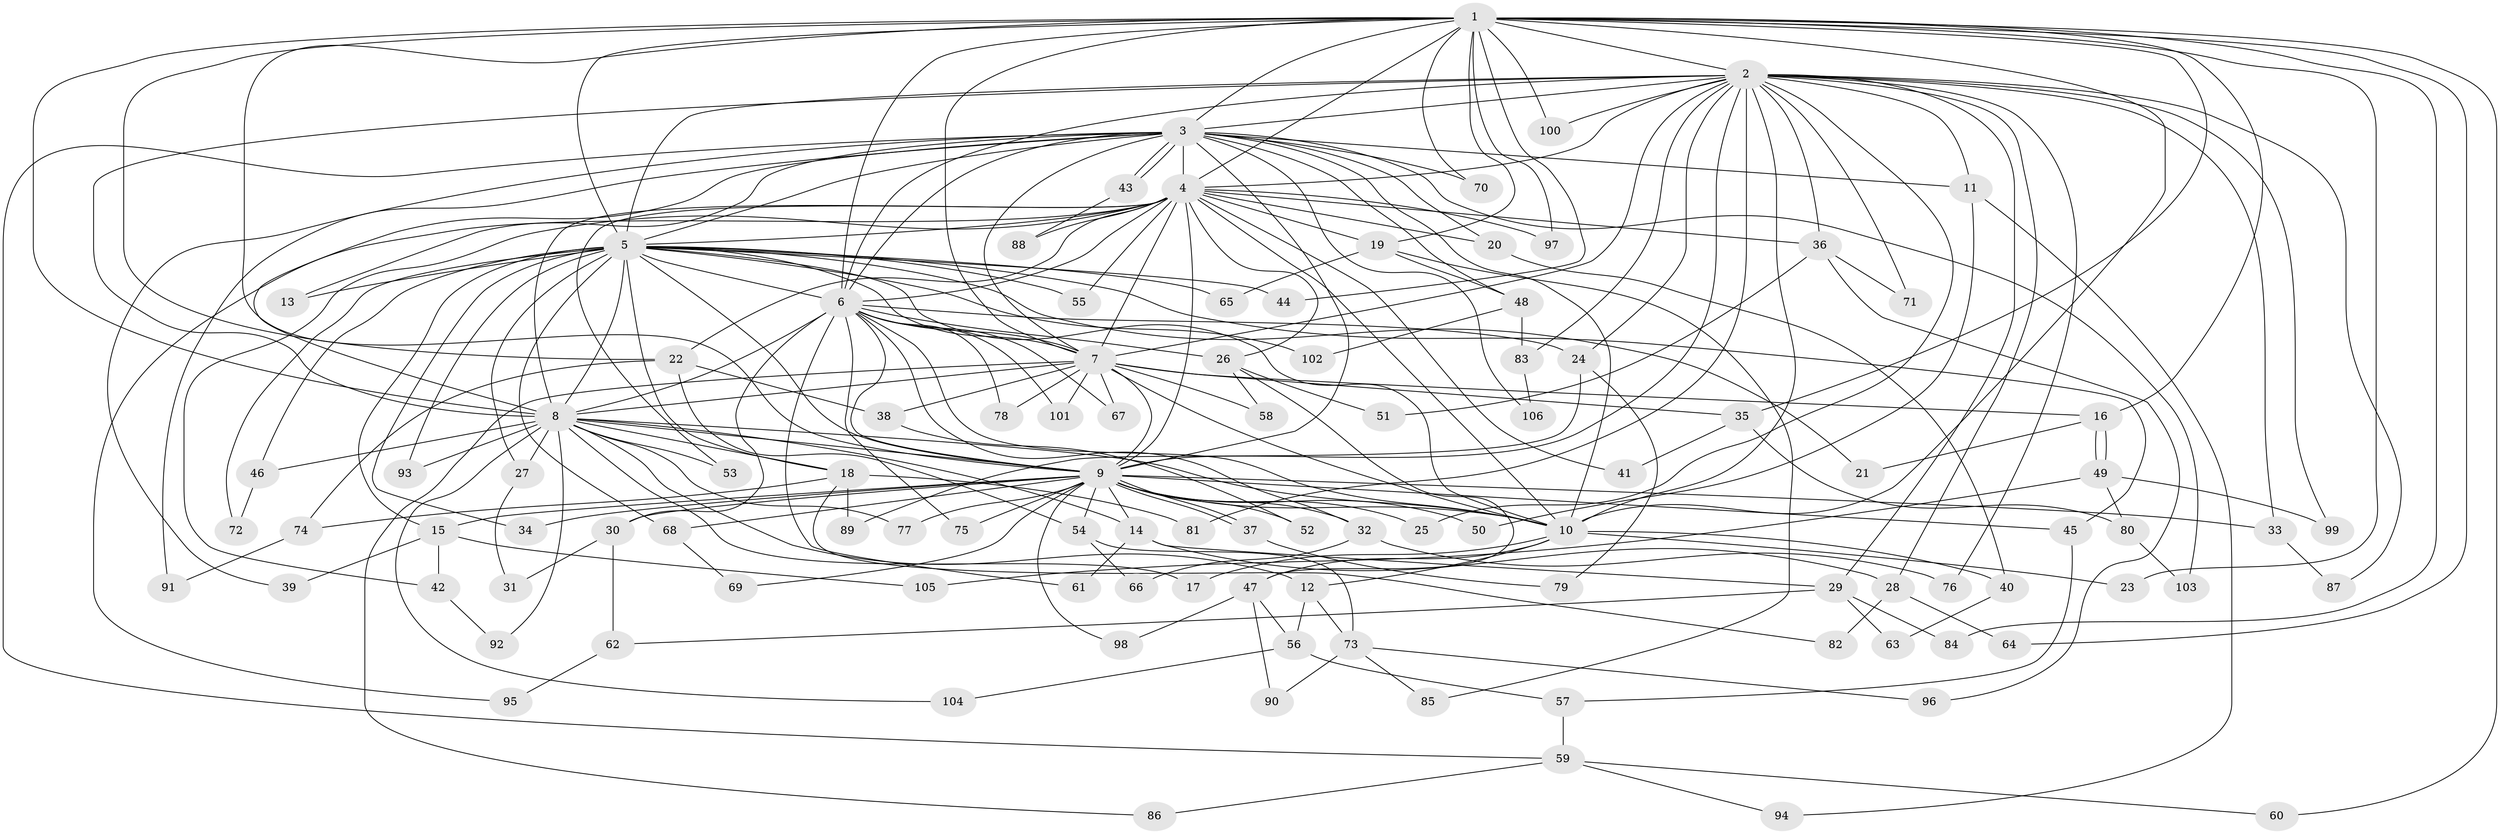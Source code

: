 // coarse degree distribution, {16: 0.02666666666666667, 25: 0.013333333333333334, 19: 0.02666666666666667, 4: 0.17333333333333334, 5: 0.12, 12: 0.013333333333333334, 2: 0.41333333333333333, 3: 0.14666666666666667, 22: 0.013333333333333334, 15: 0.013333333333333334, 6: 0.013333333333333334, 20: 0.02666666666666667}
// Generated by graph-tools (version 1.1) at 2025/36/03/04/25 23:36:30]
// undirected, 106 vertices, 237 edges
graph export_dot {
  node [color=gray90,style=filled];
  1;
  2;
  3;
  4;
  5;
  6;
  7;
  8;
  9;
  10;
  11;
  12;
  13;
  14;
  15;
  16;
  17;
  18;
  19;
  20;
  21;
  22;
  23;
  24;
  25;
  26;
  27;
  28;
  29;
  30;
  31;
  32;
  33;
  34;
  35;
  36;
  37;
  38;
  39;
  40;
  41;
  42;
  43;
  44;
  45;
  46;
  47;
  48;
  49;
  50;
  51;
  52;
  53;
  54;
  55;
  56;
  57;
  58;
  59;
  60;
  61;
  62;
  63;
  64;
  65;
  66;
  67;
  68;
  69;
  70;
  71;
  72;
  73;
  74;
  75;
  76;
  77;
  78;
  79;
  80;
  81;
  82;
  83;
  84;
  85;
  86;
  87;
  88;
  89;
  90;
  91;
  92;
  93;
  94;
  95;
  96;
  97;
  98;
  99;
  100;
  101;
  102;
  103;
  104;
  105;
  106;
  1 -- 2;
  1 -- 3;
  1 -- 4;
  1 -- 5;
  1 -- 6;
  1 -- 7;
  1 -- 8;
  1 -- 9;
  1 -- 10;
  1 -- 16;
  1 -- 19;
  1 -- 22;
  1 -- 23;
  1 -- 35;
  1 -- 44;
  1 -- 60;
  1 -- 64;
  1 -- 70;
  1 -- 84;
  1 -- 97;
  1 -- 100;
  2 -- 3;
  2 -- 4;
  2 -- 5;
  2 -- 6;
  2 -- 7;
  2 -- 8;
  2 -- 9;
  2 -- 10;
  2 -- 11;
  2 -- 24;
  2 -- 25;
  2 -- 28;
  2 -- 29;
  2 -- 33;
  2 -- 36;
  2 -- 71;
  2 -- 76;
  2 -- 81;
  2 -- 83;
  2 -- 87;
  2 -- 99;
  2 -- 100;
  3 -- 4;
  3 -- 5;
  3 -- 6;
  3 -- 7;
  3 -- 8;
  3 -- 9;
  3 -- 10;
  3 -- 11;
  3 -- 13;
  3 -- 20;
  3 -- 39;
  3 -- 43;
  3 -- 43;
  3 -- 48;
  3 -- 59;
  3 -- 70;
  3 -- 91;
  3 -- 103;
  3 -- 106;
  4 -- 5;
  4 -- 6;
  4 -- 7;
  4 -- 8;
  4 -- 9;
  4 -- 10;
  4 -- 19;
  4 -- 20;
  4 -- 22;
  4 -- 26;
  4 -- 36;
  4 -- 41;
  4 -- 42;
  4 -- 53;
  4 -- 55;
  4 -- 88;
  4 -- 95;
  4 -- 97;
  5 -- 6;
  5 -- 7;
  5 -- 8;
  5 -- 9;
  5 -- 10;
  5 -- 13;
  5 -- 15;
  5 -- 18;
  5 -- 21;
  5 -- 27;
  5 -- 34;
  5 -- 44;
  5 -- 45;
  5 -- 46;
  5 -- 55;
  5 -- 65;
  5 -- 68;
  5 -- 72;
  5 -- 93;
  5 -- 102;
  6 -- 7;
  6 -- 8;
  6 -- 9;
  6 -- 10;
  6 -- 24;
  6 -- 26;
  6 -- 30;
  6 -- 32;
  6 -- 61;
  6 -- 67;
  6 -- 75;
  6 -- 78;
  6 -- 101;
  7 -- 8;
  7 -- 9;
  7 -- 10;
  7 -- 16;
  7 -- 35;
  7 -- 38;
  7 -- 58;
  7 -- 67;
  7 -- 78;
  7 -- 86;
  7 -- 101;
  8 -- 9;
  8 -- 10;
  8 -- 12;
  8 -- 14;
  8 -- 17;
  8 -- 18;
  8 -- 27;
  8 -- 46;
  8 -- 53;
  8 -- 77;
  8 -- 92;
  8 -- 93;
  8 -- 104;
  9 -- 10;
  9 -- 14;
  9 -- 15;
  9 -- 25;
  9 -- 30;
  9 -- 32;
  9 -- 33;
  9 -- 34;
  9 -- 37;
  9 -- 37;
  9 -- 45;
  9 -- 50;
  9 -- 52;
  9 -- 54;
  9 -- 68;
  9 -- 69;
  9 -- 75;
  9 -- 77;
  9 -- 98;
  10 -- 12;
  10 -- 17;
  10 -- 23;
  10 -- 40;
  10 -- 47;
  11 -- 50;
  11 -- 94;
  12 -- 56;
  12 -- 73;
  14 -- 28;
  14 -- 29;
  14 -- 61;
  15 -- 39;
  15 -- 42;
  15 -- 105;
  16 -- 21;
  16 -- 49;
  16 -- 49;
  18 -- 74;
  18 -- 81;
  18 -- 82;
  18 -- 89;
  19 -- 48;
  19 -- 65;
  19 -- 85;
  20 -- 40;
  22 -- 38;
  22 -- 54;
  22 -- 74;
  24 -- 79;
  24 -- 89;
  26 -- 47;
  26 -- 51;
  26 -- 58;
  27 -- 31;
  28 -- 64;
  28 -- 82;
  29 -- 62;
  29 -- 63;
  29 -- 84;
  30 -- 31;
  30 -- 62;
  32 -- 66;
  32 -- 76;
  33 -- 87;
  35 -- 41;
  35 -- 80;
  36 -- 51;
  36 -- 71;
  36 -- 96;
  37 -- 79;
  38 -- 52;
  40 -- 63;
  42 -- 92;
  43 -- 88;
  45 -- 57;
  46 -- 72;
  47 -- 56;
  47 -- 90;
  47 -- 98;
  48 -- 83;
  48 -- 102;
  49 -- 80;
  49 -- 99;
  49 -- 105;
  54 -- 66;
  54 -- 73;
  56 -- 57;
  56 -- 104;
  57 -- 59;
  59 -- 60;
  59 -- 86;
  59 -- 94;
  62 -- 95;
  68 -- 69;
  73 -- 85;
  73 -- 90;
  73 -- 96;
  74 -- 91;
  80 -- 103;
  83 -- 106;
}

